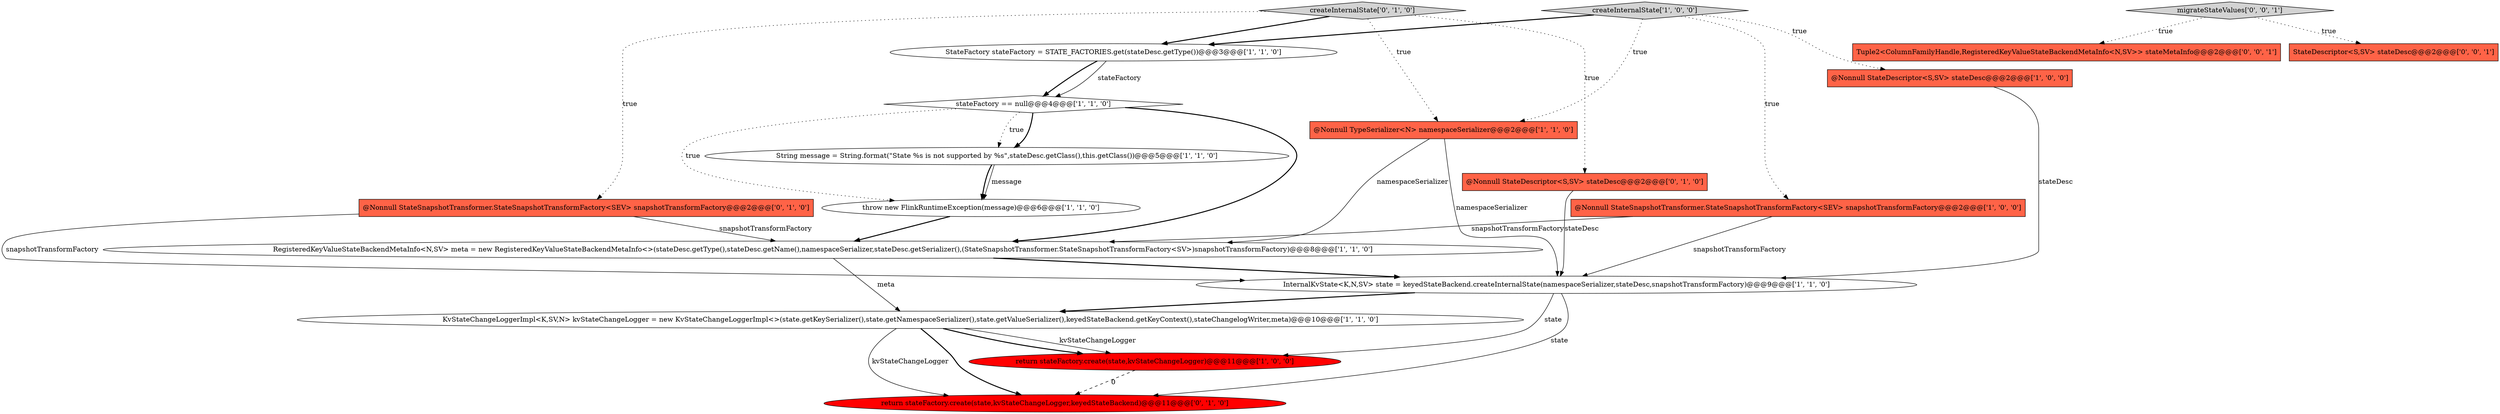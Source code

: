 digraph {
0 [style = filled, label = "InternalKvState<K,N,SV> state = keyedStateBackend.createInternalState(namespaceSerializer,stateDesc,snapshotTransformFactory)@@@9@@@['1', '1', '0']", fillcolor = white, shape = ellipse image = "AAA0AAABBB1BBB"];
3 [style = filled, label = "createInternalState['1', '0', '0']", fillcolor = lightgray, shape = diamond image = "AAA0AAABBB1BBB"];
9 [style = filled, label = "RegisteredKeyValueStateBackendMetaInfo<N,SV> meta = new RegisteredKeyValueStateBackendMetaInfo<>(stateDesc.getType(),stateDesc.getName(),namespaceSerializer,stateDesc.getSerializer(),(StateSnapshotTransformer.StateSnapshotTransformFactory<SV>)snapshotTransformFactory)@@@8@@@['1', '1', '0']", fillcolor = white, shape = ellipse image = "AAA0AAABBB1BBB"];
14 [style = filled, label = "return stateFactory.create(state,kvStateChangeLogger,keyedStateBackend)@@@11@@@['0', '1', '0']", fillcolor = red, shape = ellipse image = "AAA1AAABBB2BBB"];
4 [style = filled, label = "stateFactory == null@@@4@@@['1', '1', '0']", fillcolor = white, shape = diamond image = "AAA0AAABBB1BBB"];
5 [style = filled, label = "@Nonnull StateSnapshotTransformer.StateSnapshotTransformFactory<SEV> snapshotTransformFactory@@@2@@@['1', '0', '0']", fillcolor = tomato, shape = box image = "AAA0AAABBB1BBB"];
2 [style = filled, label = "@Nonnull StateDescriptor<S,SV> stateDesc@@@2@@@['1', '0', '0']", fillcolor = tomato, shape = box image = "AAA0AAABBB1BBB"];
6 [style = filled, label = "return stateFactory.create(state,kvStateChangeLogger)@@@11@@@['1', '0', '0']", fillcolor = red, shape = ellipse image = "AAA1AAABBB1BBB"];
1 [style = filled, label = "KvStateChangeLoggerImpl<K,SV,N> kvStateChangeLogger = new KvStateChangeLoggerImpl<>(state.getKeySerializer(),state.getNamespaceSerializer(),state.getValueSerializer(),keyedStateBackend.getKeyContext(),stateChangelogWriter,meta)@@@10@@@['1', '1', '0']", fillcolor = white, shape = ellipse image = "AAA0AAABBB1BBB"];
13 [style = filled, label = "@Nonnull StateDescriptor<S,SV> stateDesc@@@2@@@['0', '1', '0']", fillcolor = tomato, shape = box image = "AAA0AAABBB2BBB"];
8 [style = filled, label = "String message = String.format(\"State %s is not supported by %s\",stateDesc.getClass(),this.getClass())@@@5@@@['1', '1', '0']", fillcolor = white, shape = ellipse image = "AAA0AAABBB1BBB"];
18 [style = filled, label = "Tuple2<ColumnFamilyHandle,RegisteredKeyValueStateBackendMetaInfo<N,SV>> stateMetaInfo@@@2@@@['0', '0', '1']", fillcolor = tomato, shape = box image = "AAA0AAABBB3BBB"];
11 [style = filled, label = "@Nonnull TypeSerializer<N> namespaceSerializer@@@2@@@['1', '1', '0']", fillcolor = tomato, shape = box image = "AAA0AAABBB1BBB"];
10 [style = filled, label = "throw new FlinkRuntimeException(message)@@@6@@@['1', '1', '0']", fillcolor = white, shape = ellipse image = "AAA0AAABBB1BBB"];
12 [style = filled, label = "@Nonnull StateSnapshotTransformer.StateSnapshotTransformFactory<SEV> snapshotTransformFactory@@@2@@@['0', '1', '0']", fillcolor = tomato, shape = box image = "AAA0AAABBB2BBB"];
16 [style = filled, label = "migrateStateValues['0', '0', '1']", fillcolor = lightgray, shape = diamond image = "AAA0AAABBB3BBB"];
15 [style = filled, label = "createInternalState['0', '1', '0']", fillcolor = lightgray, shape = diamond image = "AAA0AAABBB2BBB"];
17 [style = filled, label = "StateDescriptor<S,SV> stateDesc@@@2@@@['0', '0', '1']", fillcolor = tomato, shape = box image = "AAA0AAABBB3BBB"];
7 [style = filled, label = "StateFactory stateFactory = STATE_FACTORIES.get(stateDesc.getType())@@@3@@@['1', '1', '0']", fillcolor = white, shape = ellipse image = "AAA0AAABBB1BBB"];
0->6 [style = solid, label="state"];
4->9 [style = bold, label=""];
3->11 [style = dotted, label="true"];
8->10 [style = bold, label=""];
9->0 [style = bold, label=""];
15->7 [style = bold, label=""];
5->9 [style = solid, label="snapshotTransformFactory"];
4->10 [style = dotted, label="true"];
16->18 [style = dotted, label="true"];
16->17 [style = dotted, label="true"];
4->8 [style = dotted, label="true"];
12->9 [style = solid, label="snapshotTransformFactory"];
7->4 [style = bold, label=""];
7->4 [style = solid, label="stateFactory"];
6->14 [style = dashed, label="0"];
13->0 [style = solid, label="stateDesc"];
2->0 [style = solid, label="stateDesc"];
1->6 [style = solid, label="kvStateChangeLogger"];
15->13 [style = dotted, label="true"];
11->9 [style = solid, label="namespaceSerializer"];
9->1 [style = solid, label="meta"];
1->14 [style = solid, label="kvStateChangeLogger"];
1->6 [style = bold, label=""];
3->5 [style = dotted, label="true"];
3->7 [style = bold, label=""];
12->0 [style = solid, label="snapshotTransformFactory"];
0->1 [style = bold, label=""];
15->11 [style = dotted, label="true"];
15->12 [style = dotted, label="true"];
4->8 [style = bold, label=""];
1->14 [style = bold, label=""];
10->9 [style = bold, label=""];
11->0 [style = solid, label="namespaceSerializer"];
5->0 [style = solid, label="snapshotTransformFactory"];
3->2 [style = dotted, label="true"];
8->10 [style = solid, label="message"];
0->14 [style = solid, label="state"];
}
